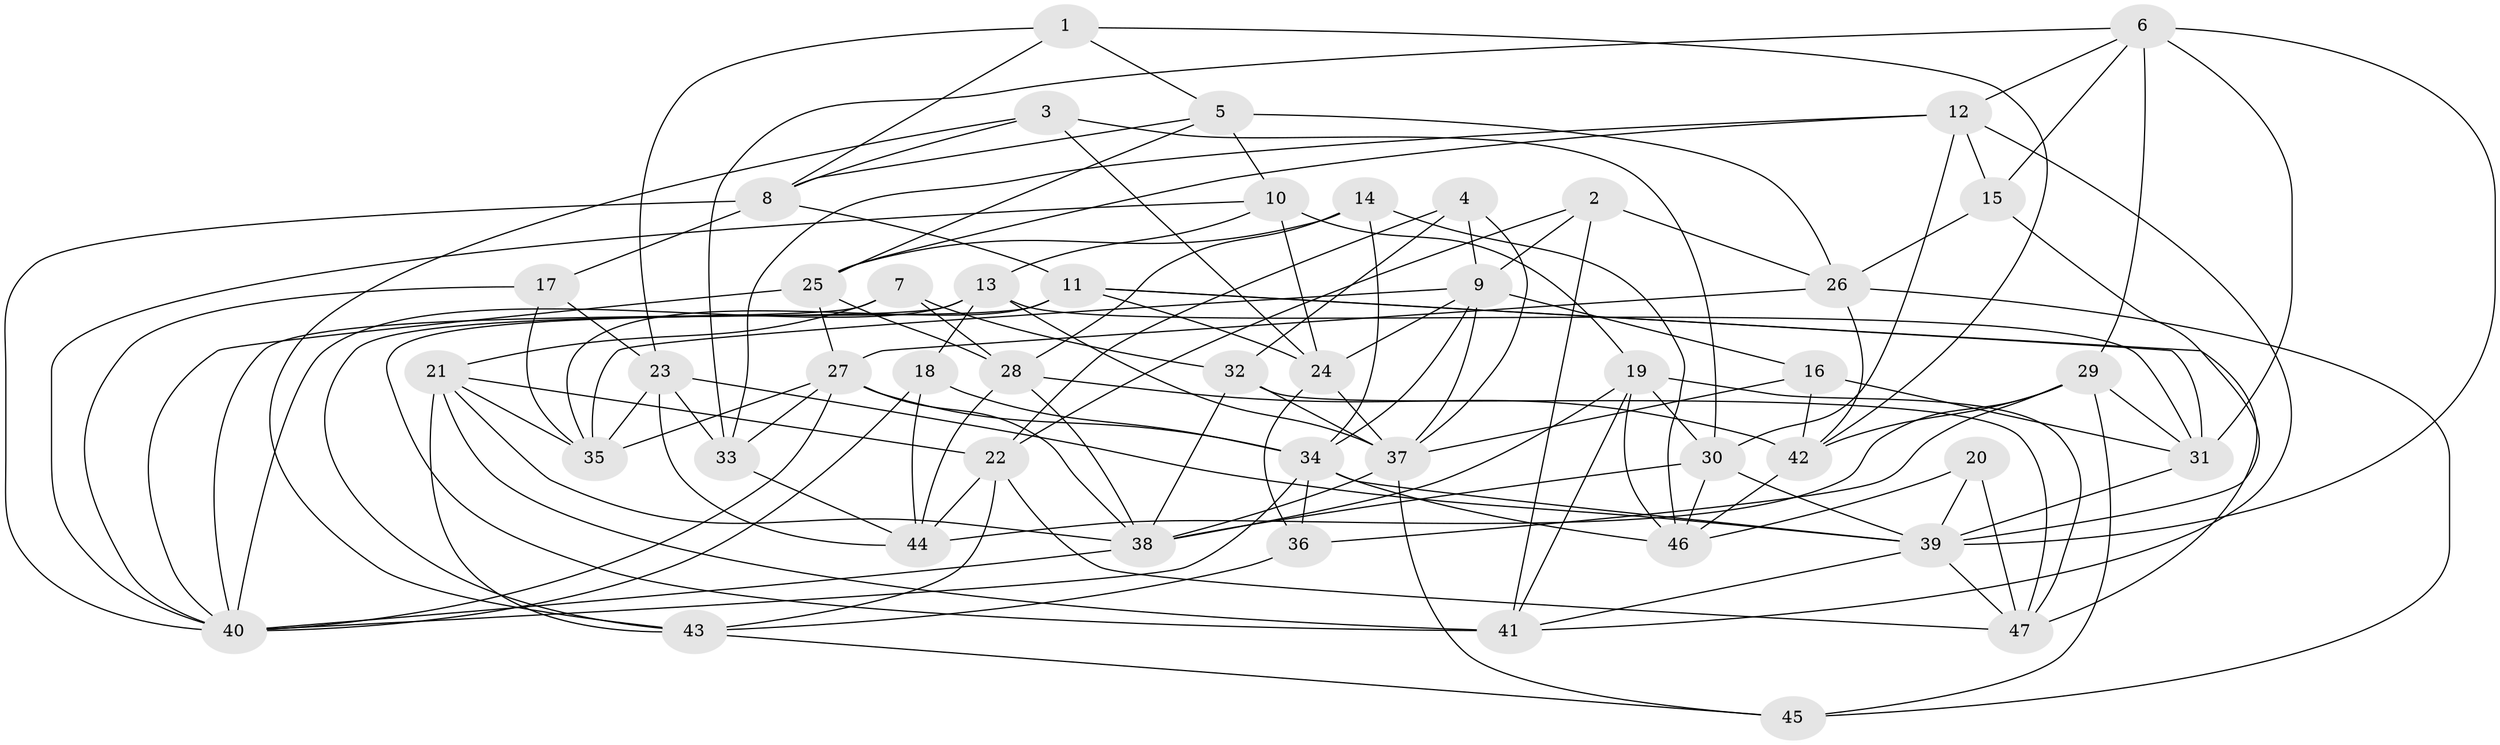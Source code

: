 // original degree distribution, {4: 1.0}
// Generated by graph-tools (version 1.1) at 2025/50/03/09/25 03:50:56]
// undirected, 47 vertices, 133 edges
graph export_dot {
graph [start="1"]
  node [color=gray90,style=filled];
  1;
  2;
  3;
  4;
  5;
  6;
  7;
  8;
  9;
  10;
  11;
  12;
  13;
  14;
  15;
  16;
  17;
  18;
  19;
  20;
  21;
  22;
  23;
  24;
  25;
  26;
  27;
  28;
  29;
  30;
  31;
  32;
  33;
  34;
  35;
  36;
  37;
  38;
  39;
  40;
  41;
  42;
  43;
  44;
  45;
  46;
  47;
  1 -- 5 [weight=1.0];
  1 -- 8 [weight=1.0];
  1 -- 23 [weight=1.0];
  1 -- 42 [weight=1.0];
  2 -- 9 [weight=1.0];
  2 -- 22 [weight=1.0];
  2 -- 26 [weight=1.0];
  2 -- 41 [weight=1.0];
  3 -- 8 [weight=1.0];
  3 -- 24 [weight=1.0];
  3 -- 30 [weight=1.0];
  3 -- 43 [weight=1.0];
  4 -- 9 [weight=1.0];
  4 -- 22 [weight=1.0];
  4 -- 32 [weight=1.0];
  4 -- 37 [weight=1.0];
  5 -- 8 [weight=1.0];
  5 -- 10 [weight=2.0];
  5 -- 25 [weight=1.0];
  5 -- 26 [weight=1.0];
  6 -- 12 [weight=1.0];
  6 -- 15 [weight=1.0];
  6 -- 29 [weight=1.0];
  6 -- 31 [weight=1.0];
  6 -- 33 [weight=1.0];
  6 -- 39 [weight=1.0];
  7 -- 21 [weight=1.0];
  7 -- 28 [weight=1.0];
  7 -- 32 [weight=1.0];
  7 -- 40 [weight=1.0];
  8 -- 11 [weight=1.0];
  8 -- 17 [weight=1.0];
  8 -- 40 [weight=1.0];
  9 -- 16 [weight=1.0];
  9 -- 24 [weight=1.0];
  9 -- 34 [weight=1.0];
  9 -- 35 [weight=1.0];
  9 -- 37 [weight=2.0];
  10 -- 13 [weight=1.0];
  10 -- 19 [weight=1.0];
  10 -- 24 [weight=1.0];
  10 -- 40 [weight=1.0];
  11 -- 24 [weight=1.0];
  11 -- 31 [weight=1.0];
  11 -- 35 [weight=1.0];
  11 -- 41 [weight=1.0];
  11 -- 47 [weight=1.0];
  12 -- 15 [weight=1.0];
  12 -- 25 [weight=1.0];
  12 -- 30 [weight=1.0];
  12 -- 33 [weight=1.0];
  12 -- 41 [weight=1.0];
  13 -- 18 [weight=1.0];
  13 -- 31 [weight=1.0];
  13 -- 37 [weight=1.0];
  13 -- 40 [weight=1.0];
  13 -- 43 [weight=1.0];
  14 -- 25 [weight=1.0];
  14 -- 28 [weight=1.0];
  14 -- 34 [weight=1.0];
  14 -- 46 [weight=1.0];
  15 -- 26 [weight=1.0];
  15 -- 39 [weight=1.0];
  16 -- 31 [weight=1.0];
  16 -- 37 [weight=1.0];
  16 -- 42 [weight=1.0];
  17 -- 23 [weight=1.0];
  17 -- 35 [weight=1.0];
  17 -- 40 [weight=1.0];
  18 -- 34 [weight=1.0];
  18 -- 40 [weight=1.0];
  18 -- 44 [weight=1.0];
  19 -- 30 [weight=1.0];
  19 -- 38 [weight=1.0];
  19 -- 41 [weight=1.0];
  19 -- 46 [weight=1.0];
  19 -- 47 [weight=1.0];
  20 -- 39 [weight=2.0];
  20 -- 46 [weight=1.0];
  20 -- 47 [weight=1.0];
  21 -- 22 [weight=1.0];
  21 -- 35 [weight=1.0];
  21 -- 38 [weight=1.0];
  21 -- 41 [weight=1.0];
  21 -- 43 [weight=1.0];
  22 -- 43 [weight=1.0];
  22 -- 44 [weight=1.0];
  22 -- 47 [weight=1.0];
  23 -- 33 [weight=1.0];
  23 -- 35 [weight=1.0];
  23 -- 39 [weight=1.0];
  23 -- 44 [weight=1.0];
  24 -- 36 [weight=1.0];
  24 -- 37 [weight=1.0];
  25 -- 27 [weight=1.0];
  25 -- 28 [weight=1.0];
  25 -- 40 [weight=1.0];
  26 -- 27 [weight=1.0];
  26 -- 42 [weight=1.0];
  26 -- 45 [weight=1.0];
  27 -- 33 [weight=2.0];
  27 -- 34 [weight=1.0];
  27 -- 35 [weight=1.0];
  27 -- 38 [weight=1.0];
  27 -- 40 [weight=1.0];
  28 -- 38 [weight=1.0];
  28 -- 42 [weight=1.0];
  28 -- 44 [weight=1.0];
  29 -- 31 [weight=1.0];
  29 -- 36 [weight=1.0];
  29 -- 42 [weight=1.0];
  29 -- 44 [weight=1.0];
  29 -- 45 [weight=1.0];
  30 -- 38 [weight=1.0];
  30 -- 39 [weight=1.0];
  30 -- 46 [weight=1.0];
  31 -- 39 [weight=1.0];
  32 -- 37 [weight=2.0];
  32 -- 38 [weight=1.0];
  32 -- 47 [weight=1.0];
  33 -- 44 [weight=1.0];
  34 -- 36 [weight=1.0];
  34 -- 39 [weight=1.0];
  34 -- 40 [weight=1.0];
  34 -- 46 [weight=1.0];
  36 -- 43 [weight=1.0];
  37 -- 38 [weight=1.0];
  37 -- 45 [weight=1.0];
  38 -- 40 [weight=1.0];
  39 -- 41 [weight=1.0];
  39 -- 47 [weight=1.0];
  42 -- 46 [weight=1.0];
  43 -- 45 [weight=1.0];
}
